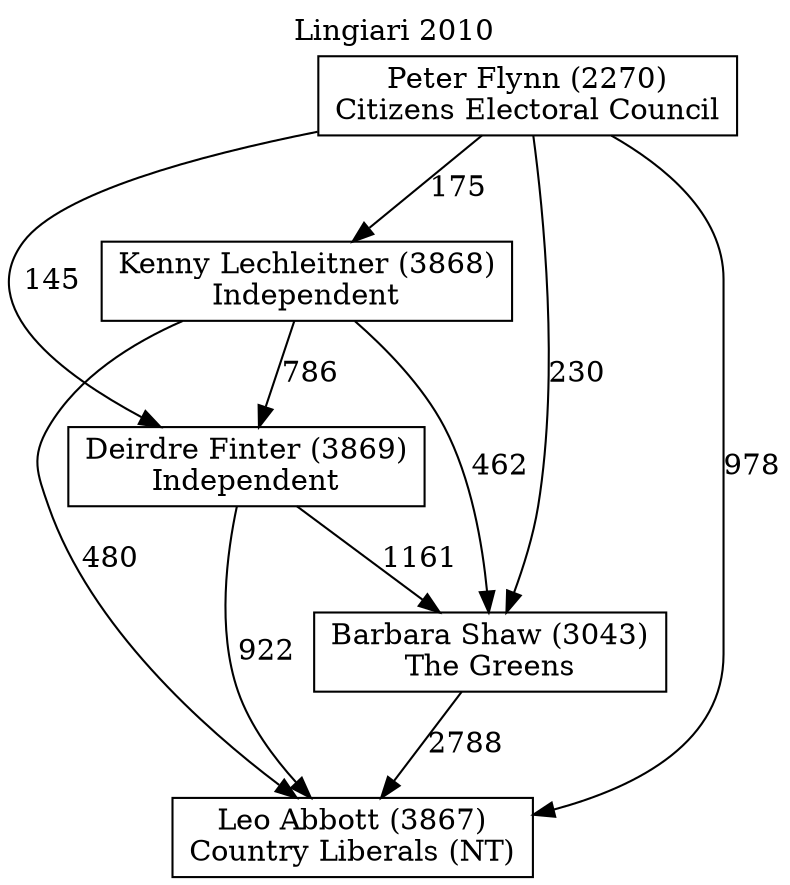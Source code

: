 // House preference flow
digraph "Leo Abbott (3867)_Lingiari_2010" {
	graph [label="Lingiari 2010" labelloc=t mclimit=10]
	node [shape=box]
	"Leo Abbott (3867)" [label="Leo Abbott (3867)
Country Liberals (NT)"]
	"Barbara Shaw (3043)" [label="Barbara Shaw (3043)
The Greens"]
	"Deirdre Finter (3869)" [label="Deirdre Finter (3869)
Independent"]
	"Kenny Lechleitner (3868)" [label="Kenny Lechleitner (3868)
Independent"]
	"Peter Flynn (2270)" [label="Peter Flynn (2270)
Citizens Electoral Council"]
	"Barbara Shaw (3043)" -> "Leo Abbott (3867)" [label=2788]
	"Deirdre Finter (3869)" -> "Barbara Shaw (3043)" [label=1161]
	"Kenny Lechleitner (3868)" -> "Deirdre Finter (3869)" [label=786]
	"Peter Flynn (2270)" -> "Kenny Lechleitner (3868)" [label=175]
	"Deirdre Finter (3869)" -> "Leo Abbott (3867)" [label=922]
	"Kenny Lechleitner (3868)" -> "Leo Abbott (3867)" [label=480]
	"Peter Flynn (2270)" -> "Leo Abbott (3867)" [label=978]
	"Peter Flynn (2270)" -> "Deirdre Finter (3869)" [label=145]
	"Kenny Lechleitner (3868)" -> "Barbara Shaw (3043)" [label=462]
	"Peter Flynn (2270)" -> "Barbara Shaw (3043)" [label=230]
}
